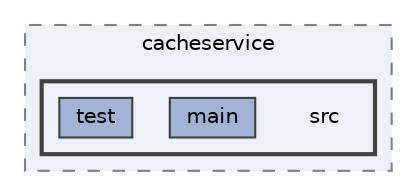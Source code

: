 digraph "repository/cacheservice/src"
{
 // LATEX_PDF_SIZE
  bgcolor="transparent";
  edge [fontname=Helvetica,fontsize=10,labelfontname=Helvetica,labelfontsize=10];
  node [fontname=Helvetica,fontsize=10,shape=box,height=0.2,width=0.4];
  compound=true
  subgraph clusterdir_7498f84fde8feef5360f657bde8aa2b1 {
    graph [ bgcolor="#edf0f7", pencolor="grey50", label="cacheservice", fontname=Helvetica,fontsize=10 style="filled,dashed", URL="dir_7498f84fde8feef5360f657bde8aa2b1.html",tooltip=""]
  subgraph clusterdir_75d2beab6d9c75f90bc19fdd376edc53 {
    graph [ bgcolor="#edf0f7", pencolor="grey25", label="", fontname=Helvetica,fontsize=10 style="filled,bold", URL="dir_75d2beab6d9c75f90bc19fdd376edc53.html",tooltip=""]
    dir_75d2beab6d9c75f90bc19fdd376edc53 [shape=plaintext, label="src"];
  dir_4a20a7dbb4be55f792754f0c2482f1ed [label="main", fillcolor="#a2b4d6", color="grey25", style="filled", URL="dir_4a20a7dbb4be55f792754f0c2482f1ed.html",tooltip=""];
  dir_c6fc17a530eaa517c040e68105ba71d3 [label="test", fillcolor="#a2b4d6", color="grey25", style="filled", URL="dir_c6fc17a530eaa517c040e68105ba71d3.html",tooltip=""];
  }
  }
}
